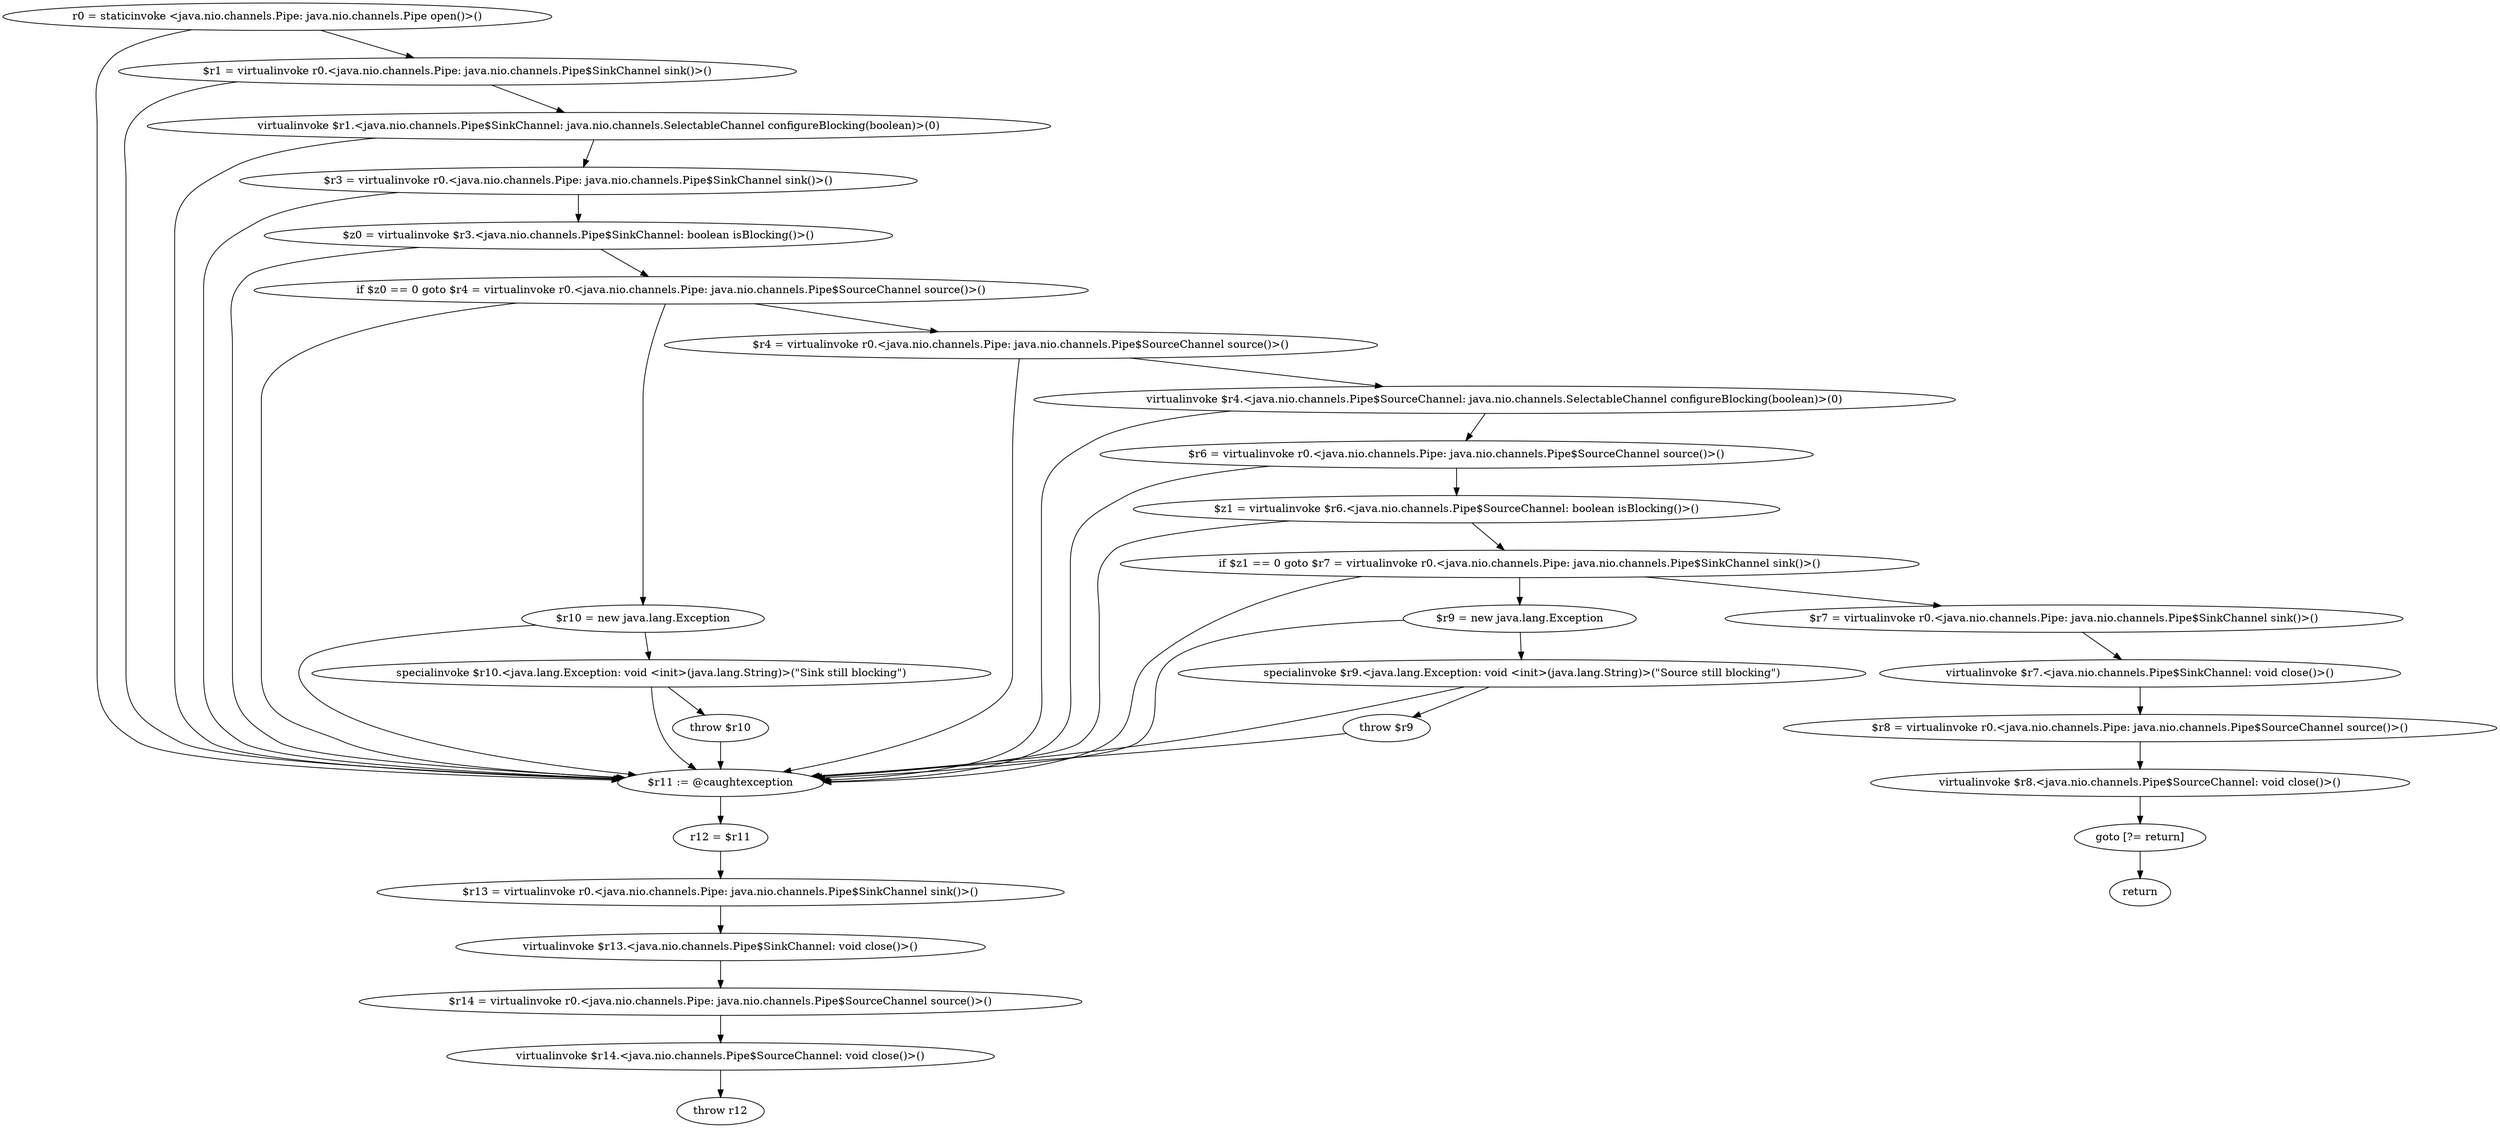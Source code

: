 digraph "unitGraph" {
    "r0 = staticinvoke <java.nio.channels.Pipe: java.nio.channels.Pipe open()>()"
    "$r1 = virtualinvoke r0.<java.nio.channels.Pipe: java.nio.channels.Pipe$SinkChannel sink()>()"
    "virtualinvoke $r1.<java.nio.channels.Pipe$SinkChannel: java.nio.channels.SelectableChannel configureBlocking(boolean)>(0)"
    "$r3 = virtualinvoke r0.<java.nio.channels.Pipe: java.nio.channels.Pipe$SinkChannel sink()>()"
    "$z0 = virtualinvoke $r3.<java.nio.channels.Pipe$SinkChannel: boolean isBlocking()>()"
    "if $z0 == 0 goto $r4 = virtualinvoke r0.<java.nio.channels.Pipe: java.nio.channels.Pipe$SourceChannel source()>()"
    "$r10 = new java.lang.Exception"
    "specialinvoke $r10.<java.lang.Exception: void <init>(java.lang.String)>(\"Sink still blocking\")"
    "throw $r10"
    "$r4 = virtualinvoke r0.<java.nio.channels.Pipe: java.nio.channels.Pipe$SourceChannel source()>()"
    "virtualinvoke $r4.<java.nio.channels.Pipe$SourceChannel: java.nio.channels.SelectableChannel configureBlocking(boolean)>(0)"
    "$r6 = virtualinvoke r0.<java.nio.channels.Pipe: java.nio.channels.Pipe$SourceChannel source()>()"
    "$z1 = virtualinvoke $r6.<java.nio.channels.Pipe$SourceChannel: boolean isBlocking()>()"
    "if $z1 == 0 goto $r7 = virtualinvoke r0.<java.nio.channels.Pipe: java.nio.channels.Pipe$SinkChannel sink()>()"
    "$r9 = new java.lang.Exception"
    "specialinvoke $r9.<java.lang.Exception: void <init>(java.lang.String)>(\"Source still blocking\")"
    "throw $r9"
    "$r7 = virtualinvoke r0.<java.nio.channels.Pipe: java.nio.channels.Pipe$SinkChannel sink()>()"
    "virtualinvoke $r7.<java.nio.channels.Pipe$SinkChannel: void close()>()"
    "$r8 = virtualinvoke r0.<java.nio.channels.Pipe: java.nio.channels.Pipe$SourceChannel source()>()"
    "virtualinvoke $r8.<java.nio.channels.Pipe$SourceChannel: void close()>()"
    "goto [?= return]"
    "$r11 := @caughtexception"
    "r12 = $r11"
    "$r13 = virtualinvoke r0.<java.nio.channels.Pipe: java.nio.channels.Pipe$SinkChannel sink()>()"
    "virtualinvoke $r13.<java.nio.channels.Pipe$SinkChannel: void close()>()"
    "$r14 = virtualinvoke r0.<java.nio.channels.Pipe: java.nio.channels.Pipe$SourceChannel source()>()"
    "virtualinvoke $r14.<java.nio.channels.Pipe$SourceChannel: void close()>()"
    "throw r12"
    "return"
    "r0 = staticinvoke <java.nio.channels.Pipe: java.nio.channels.Pipe open()>()"->"$r1 = virtualinvoke r0.<java.nio.channels.Pipe: java.nio.channels.Pipe$SinkChannel sink()>()";
    "r0 = staticinvoke <java.nio.channels.Pipe: java.nio.channels.Pipe open()>()"->"$r11 := @caughtexception";
    "$r1 = virtualinvoke r0.<java.nio.channels.Pipe: java.nio.channels.Pipe$SinkChannel sink()>()"->"virtualinvoke $r1.<java.nio.channels.Pipe$SinkChannel: java.nio.channels.SelectableChannel configureBlocking(boolean)>(0)";
    "$r1 = virtualinvoke r0.<java.nio.channels.Pipe: java.nio.channels.Pipe$SinkChannel sink()>()"->"$r11 := @caughtexception";
    "virtualinvoke $r1.<java.nio.channels.Pipe$SinkChannel: java.nio.channels.SelectableChannel configureBlocking(boolean)>(0)"->"$r3 = virtualinvoke r0.<java.nio.channels.Pipe: java.nio.channels.Pipe$SinkChannel sink()>()";
    "virtualinvoke $r1.<java.nio.channels.Pipe$SinkChannel: java.nio.channels.SelectableChannel configureBlocking(boolean)>(0)"->"$r11 := @caughtexception";
    "$r3 = virtualinvoke r0.<java.nio.channels.Pipe: java.nio.channels.Pipe$SinkChannel sink()>()"->"$z0 = virtualinvoke $r3.<java.nio.channels.Pipe$SinkChannel: boolean isBlocking()>()";
    "$r3 = virtualinvoke r0.<java.nio.channels.Pipe: java.nio.channels.Pipe$SinkChannel sink()>()"->"$r11 := @caughtexception";
    "$z0 = virtualinvoke $r3.<java.nio.channels.Pipe$SinkChannel: boolean isBlocking()>()"->"if $z0 == 0 goto $r4 = virtualinvoke r0.<java.nio.channels.Pipe: java.nio.channels.Pipe$SourceChannel source()>()";
    "$z0 = virtualinvoke $r3.<java.nio.channels.Pipe$SinkChannel: boolean isBlocking()>()"->"$r11 := @caughtexception";
    "if $z0 == 0 goto $r4 = virtualinvoke r0.<java.nio.channels.Pipe: java.nio.channels.Pipe$SourceChannel source()>()"->"$r10 = new java.lang.Exception";
    "if $z0 == 0 goto $r4 = virtualinvoke r0.<java.nio.channels.Pipe: java.nio.channels.Pipe$SourceChannel source()>()"->"$r4 = virtualinvoke r0.<java.nio.channels.Pipe: java.nio.channels.Pipe$SourceChannel source()>()";
    "if $z0 == 0 goto $r4 = virtualinvoke r0.<java.nio.channels.Pipe: java.nio.channels.Pipe$SourceChannel source()>()"->"$r11 := @caughtexception";
    "$r10 = new java.lang.Exception"->"specialinvoke $r10.<java.lang.Exception: void <init>(java.lang.String)>(\"Sink still blocking\")";
    "$r10 = new java.lang.Exception"->"$r11 := @caughtexception";
    "specialinvoke $r10.<java.lang.Exception: void <init>(java.lang.String)>(\"Sink still blocking\")"->"throw $r10";
    "specialinvoke $r10.<java.lang.Exception: void <init>(java.lang.String)>(\"Sink still blocking\")"->"$r11 := @caughtexception";
    "throw $r10"->"$r11 := @caughtexception";
    "$r4 = virtualinvoke r0.<java.nio.channels.Pipe: java.nio.channels.Pipe$SourceChannel source()>()"->"virtualinvoke $r4.<java.nio.channels.Pipe$SourceChannel: java.nio.channels.SelectableChannel configureBlocking(boolean)>(0)";
    "$r4 = virtualinvoke r0.<java.nio.channels.Pipe: java.nio.channels.Pipe$SourceChannel source()>()"->"$r11 := @caughtexception";
    "virtualinvoke $r4.<java.nio.channels.Pipe$SourceChannel: java.nio.channels.SelectableChannel configureBlocking(boolean)>(0)"->"$r6 = virtualinvoke r0.<java.nio.channels.Pipe: java.nio.channels.Pipe$SourceChannel source()>()";
    "virtualinvoke $r4.<java.nio.channels.Pipe$SourceChannel: java.nio.channels.SelectableChannel configureBlocking(boolean)>(0)"->"$r11 := @caughtexception";
    "$r6 = virtualinvoke r0.<java.nio.channels.Pipe: java.nio.channels.Pipe$SourceChannel source()>()"->"$z1 = virtualinvoke $r6.<java.nio.channels.Pipe$SourceChannel: boolean isBlocking()>()";
    "$r6 = virtualinvoke r0.<java.nio.channels.Pipe: java.nio.channels.Pipe$SourceChannel source()>()"->"$r11 := @caughtexception";
    "$z1 = virtualinvoke $r6.<java.nio.channels.Pipe$SourceChannel: boolean isBlocking()>()"->"if $z1 == 0 goto $r7 = virtualinvoke r0.<java.nio.channels.Pipe: java.nio.channels.Pipe$SinkChannel sink()>()";
    "$z1 = virtualinvoke $r6.<java.nio.channels.Pipe$SourceChannel: boolean isBlocking()>()"->"$r11 := @caughtexception";
    "if $z1 == 0 goto $r7 = virtualinvoke r0.<java.nio.channels.Pipe: java.nio.channels.Pipe$SinkChannel sink()>()"->"$r9 = new java.lang.Exception";
    "if $z1 == 0 goto $r7 = virtualinvoke r0.<java.nio.channels.Pipe: java.nio.channels.Pipe$SinkChannel sink()>()"->"$r7 = virtualinvoke r0.<java.nio.channels.Pipe: java.nio.channels.Pipe$SinkChannel sink()>()";
    "if $z1 == 0 goto $r7 = virtualinvoke r0.<java.nio.channels.Pipe: java.nio.channels.Pipe$SinkChannel sink()>()"->"$r11 := @caughtexception";
    "$r9 = new java.lang.Exception"->"specialinvoke $r9.<java.lang.Exception: void <init>(java.lang.String)>(\"Source still blocking\")";
    "$r9 = new java.lang.Exception"->"$r11 := @caughtexception";
    "specialinvoke $r9.<java.lang.Exception: void <init>(java.lang.String)>(\"Source still blocking\")"->"throw $r9";
    "specialinvoke $r9.<java.lang.Exception: void <init>(java.lang.String)>(\"Source still blocking\")"->"$r11 := @caughtexception";
    "throw $r9"->"$r11 := @caughtexception";
    "$r7 = virtualinvoke r0.<java.nio.channels.Pipe: java.nio.channels.Pipe$SinkChannel sink()>()"->"virtualinvoke $r7.<java.nio.channels.Pipe$SinkChannel: void close()>()";
    "virtualinvoke $r7.<java.nio.channels.Pipe$SinkChannel: void close()>()"->"$r8 = virtualinvoke r0.<java.nio.channels.Pipe: java.nio.channels.Pipe$SourceChannel source()>()";
    "$r8 = virtualinvoke r0.<java.nio.channels.Pipe: java.nio.channels.Pipe$SourceChannel source()>()"->"virtualinvoke $r8.<java.nio.channels.Pipe$SourceChannel: void close()>()";
    "virtualinvoke $r8.<java.nio.channels.Pipe$SourceChannel: void close()>()"->"goto [?= return]";
    "goto [?= return]"->"return";
    "$r11 := @caughtexception"->"r12 = $r11";
    "r12 = $r11"->"$r13 = virtualinvoke r0.<java.nio.channels.Pipe: java.nio.channels.Pipe$SinkChannel sink()>()";
    "$r13 = virtualinvoke r0.<java.nio.channels.Pipe: java.nio.channels.Pipe$SinkChannel sink()>()"->"virtualinvoke $r13.<java.nio.channels.Pipe$SinkChannel: void close()>()";
    "virtualinvoke $r13.<java.nio.channels.Pipe$SinkChannel: void close()>()"->"$r14 = virtualinvoke r0.<java.nio.channels.Pipe: java.nio.channels.Pipe$SourceChannel source()>()";
    "$r14 = virtualinvoke r0.<java.nio.channels.Pipe: java.nio.channels.Pipe$SourceChannel source()>()"->"virtualinvoke $r14.<java.nio.channels.Pipe$SourceChannel: void close()>()";
    "virtualinvoke $r14.<java.nio.channels.Pipe$SourceChannel: void close()>()"->"throw r12";
}
